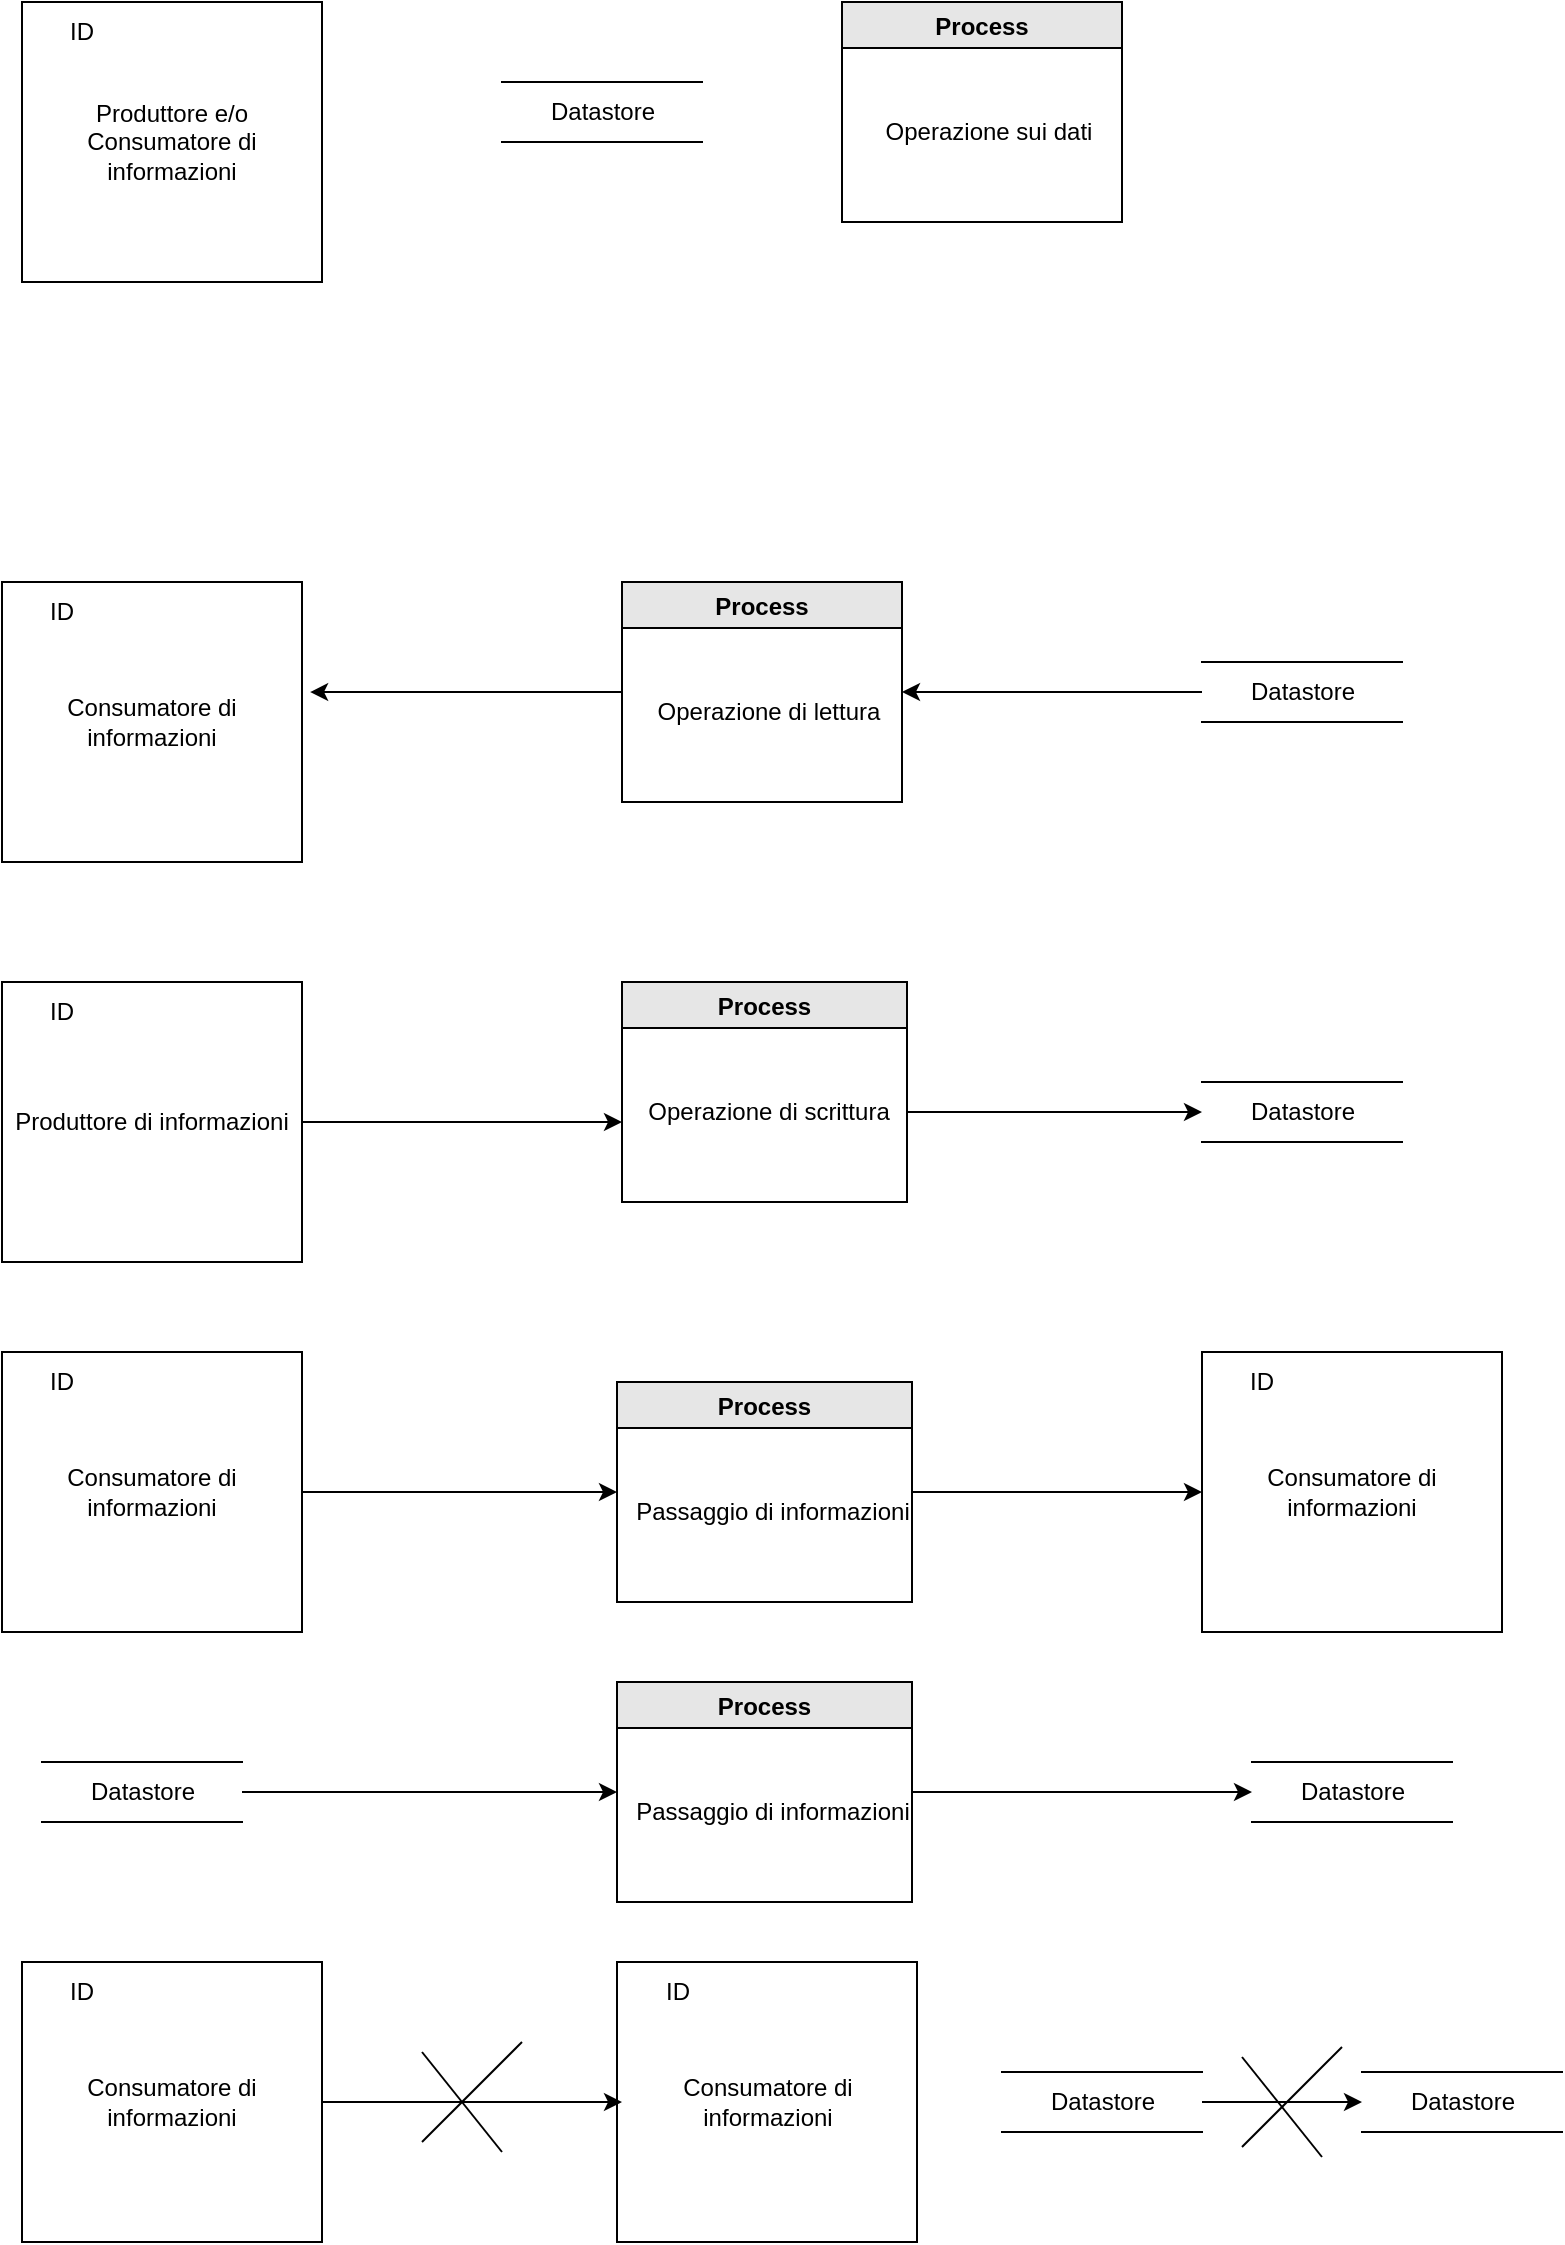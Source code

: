 <mxfile version="17.4.0" type="device"><diagram id="ql5Kk59QJ9DEcHVxNvi2" name="Page-1"><mxGraphModel dx="1422" dy="729" grid="1" gridSize="10" guides="1" tooltips="1" connect="1" arrows="1" fold="1" page="1" pageScale="1" pageWidth="827" pageHeight="1169" math="0" shadow="0"><root><mxCell id="0"/><mxCell id="1" parent="0"/><mxCell id="EnnZCZ1k5EJQhtIXUkQg-1" value="Datastore" style="html=1;dashed=0;whitespace=wrap;shape=partialRectangle;right=0;left=0;" vertex="1" parent="1"><mxGeometry x="270" y="50" width="100" height="30" as="geometry"/></mxCell><mxCell id="EnnZCZ1k5EJQhtIXUkQg-2" value="Process" style="swimlane;fillColor=#E6E6E6;" vertex="1" parent="1"><mxGeometry x="440" y="10" width="140" height="110" as="geometry"/></mxCell><mxCell id="EnnZCZ1k5EJQhtIXUkQg-3" value="Operazione sui dati" style="text;html=1;align=center;verticalAlign=middle;resizable=0;points=[];autosize=1;strokeColor=none;fillColor=none;" vertex="1" parent="EnnZCZ1k5EJQhtIXUkQg-2"><mxGeometry x="12.5" y="55" width="120" height="20" as="geometry"/></mxCell><mxCell id="EnnZCZ1k5EJQhtIXUkQg-4" value="" style="group" vertex="1" connectable="0" parent="1"><mxGeometry x="30" y="10" width="150" height="140" as="geometry"/></mxCell><mxCell id="EnnZCZ1k5EJQhtIXUkQg-5" value="Produttore e/o Consumatore di informazioni" style="rounded=0;whiteSpace=wrap;html=1;fillColor=none;" vertex="1" parent="EnnZCZ1k5EJQhtIXUkQg-4"><mxGeometry width="150" height="140" as="geometry"/></mxCell><mxCell id="EnnZCZ1k5EJQhtIXUkQg-6" value="ID" style="text;html=1;strokeColor=none;fillColor=none;align=center;verticalAlign=middle;whiteSpace=wrap;rounded=0;" vertex="1" parent="EnnZCZ1k5EJQhtIXUkQg-4"><mxGeometry width="60" height="30" as="geometry"/></mxCell><mxCell id="EnnZCZ1k5EJQhtIXUkQg-7" value="" style="group" vertex="1" connectable="0" parent="1"><mxGeometry x="20" y="300" width="150" height="140" as="geometry"/></mxCell><mxCell id="EnnZCZ1k5EJQhtIXUkQg-8" value="Consumatore di informazioni" style="rounded=0;whiteSpace=wrap;html=1;fillColor=none;" vertex="1" parent="EnnZCZ1k5EJQhtIXUkQg-7"><mxGeometry width="150" height="140" as="geometry"/></mxCell><mxCell id="EnnZCZ1k5EJQhtIXUkQg-9" value="ID" style="text;html=1;strokeColor=none;fillColor=none;align=center;verticalAlign=middle;whiteSpace=wrap;rounded=0;" vertex="1" parent="EnnZCZ1k5EJQhtIXUkQg-7"><mxGeometry width="60" height="30" as="geometry"/></mxCell><mxCell id="EnnZCZ1k5EJQhtIXUkQg-15" style="edgeStyle=orthogonalEdgeStyle;rounded=0;orthogonalLoop=1;jettySize=auto;html=1;entryX=1.027;entryY=0.393;entryDx=0;entryDy=0;entryPerimeter=0;" edge="1" parent="1" source="EnnZCZ1k5EJQhtIXUkQg-11" target="EnnZCZ1k5EJQhtIXUkQg-8"><mxGeometry relative="1" as="geometry"/></mxCell><mxCell id="EnnZCZ1k5EJQhtIXUkQg-11" value="Process" style="swimlane;fillColor=#E6E6E6;" vertex="1" parent="1"><mxGeometry x="330" y="300" width="140" height="110" as="geometry"/></mxCell><mxCell id="EnnZCZ1k5EJQhtIXUkQg-12" value="Operazione di lettura" style="text;html=1;align=center;verticalAlign=middle;resizable=0;points=[];autosize=1;strokeColor=none;fillColor=none;" vertex="1" parent="EnnZCZ1k5EJQhtIXUkQg-11"><mxGeometry x="7.5" y="55" width="130" height="20" as="geometry"/></mxCell><mxCell id="EnnZCZ1k5EJQhtIXUkQg-14" style="edgeStyle=orthogonalEdgeStyle;rounded=0;orthogonalLoop=1;jettySize=auto;html=1;entryX=1;entryY=0.5;entryDx=0;entryDy=0;" edge="1" parent="1" source="EnnZCZ1k5EJQhtIXUkQg-13" target="EnnZCZ1k5EJQhtIXUkQg-11"><mxGeometry relative="1" as="geometry"/></mxCell><mxCell id="EnnZCZ1k5EJQhtIXUkQg-13" value="Datastore" style="html=1;dashed=0;whitespace=wrap;shape=partialRectangle;right=0;left=0;" vertex="1" parent="1"><mxGeometry x="620" y="340" width="100" height="30" as="geometry"/></mxCell><mxCell id="EnnZCZ1k5EJQhtIXUkQg-16" value="" style="group" vertex="1" connectable="0" parent="1"><mxGeometry x="20" y="500" width="150" height="140" as="geometry"/></mxCell><mxCell id="EnnZCZ1k5EJQhtIXUkQg-17" value="Produttore di informazioni" style="rounded=0;whiteSpace=wrap;html=1;fillColor=none;" vertex="1" parent="EnnZCZ1k5EJQhtIXUkQg-16"><mxGeometry width="150" height="140" as="geometry"/></mxCell><mxCell id="EnnZCZ1k5EJQhtIXUkQg-18" value="ID" style="text;html=1;strokeColor=none;fillColor=none;align=center;verticalAlign=middle;whiteSpace=wrap;rounded=0;" vertex="1" parent="EnnZCZ1k5EJQhtIXUkQg-16"><mxGeometry width="60" height="30" as="geometry"/></mxCell><mxCell id="EnnZCZ1k5EJQhtIXUkQg-20" value="Process" style="swimlane;fillColor=#E6E6E6;" vertex="1" parent="1"><mxGeometry x="330" y="500" width="142.5" height="110" as="geometry"/></mxCell><mxCell id="EnnZCZ1k5EJQhtIXUkQg-21" value="Operazione di scrittura" style="text;html=1;align=center;verticalAlign=middle;resizable=0;points=[];autosize=1;strokeColor=none;fillColor=none;" vertex="1" parent="EnnZCZ1k5EJQhtIXUkQg-20"><mxGeometry x="2.5" y="55" width="140" height="20" as="geometry"/></mxCell><mxCell id="EnnZCZ1k5EJQhtIXUkQg-23" value="Datastore" style="html=1;dashed=0;whitespace=wrap;shape=partialRectangle;right=0;left=0;" vertex="1" parent="1"><mxGeometry x="620" y="550" width="100" height="30" as="geometry"/></mxCell><mxCell id="EnnZCZ1k5EJQhtIXUkQg-24" style="edgeStyle=orthogonalEdgeStyle;rounded=0;orthogonalLoop=1;jettySize=auto;html=1;exitX=1;exitY=0.5;exitDx=0;exitDy=0;" edge="1" parent="1" source="EnnZCZ1k5EJQhtIXUkQg-17"><mxGeometry relative="1" as="geometry"><mxPoint x="330" y="570" as="targetPoint"/></mxGeometry></mxCell><mxCell id="EnnZCZ1k5EJQhtIXUkQg-25" style="edgeStyle=orthogonalEdgeStyle;rounded=0;orthogonalLoop=1;jettySize=auto;html=1;entryX=0;entryY=0.5;entryDx=0;entryDy=0;" edge="1" parent="1" source="EnnZCZ1k5EJQhtIXUkQg-21" target="EnnZCZ1k5EJQhtIXUkQg-23"><mxGeometry relative="1" as="geometry"/></mxCell><mxCell id="EnnZCZ1k5EJQhtIXUkQg-26" value="" style="group" vertex="1" connectable="0" parent="1"><mxGeometry x="20" y="685" width="150" height="140" as="geometry"/></mxCell><mxCell id="EnnZCZ1k5EJQhtIXUkQg-27" value="Consumatore di informazioni" style="rounded=0;whiteSpace=wrap;html=1;fillColor=none;" vertex="1" parent="EnnZCZ1k5EJQhtIXUkQg-26"><mxGeometry width="150" height="140" as="geometry"/></mxCell><mxCell id="EnnZCZ1k5EJQhtIXUkQg-28" value="ID" style="text;html=1;strokeColor=none;fillColor=none;align=center;verticalAlign=middle;whiteSpace=wrap;rounded=0;" vertex="1" parent="EnnZCZ1k5EJQhtIXUkQg-26"><mxGeometry width="60" height="30" as="geometry"/></mxCell><mxCell id="EnnZCZ1k5EJQhtIXUkQg-29" value="" style="group" vertex="1" connectable="0" parent="1"><mxGeometry x="620" y="685" width="150" height="140" as="geometry"/></mxCell><mxCell id="EnnZCZ1k5EJQhtIXUkQg-30" value="Consumatore di informazioni" style="rounded=0;whiteSpace=wrap;html=1;fillColor=none;" vertex="1" parent="EnnZCZ1k5EJQhtIXUkQg-29"><mxGeometry width="150" height="140" as="geometry"/></mxCell><mxCell id="EnnZCZ1k5EJQhtIXUkQg-31" value="ID" style="text;html=1;strokeColor=none;fillColor=none;align=center;verticalAlign=middle;whiteSpace=wrap;rounded=0;" vertex="1" parent="EnnZCZ1k5EJQhtIXUkQg-29"><mxGeometry width="60" height="30" as="geometry"/></mxCell><mxCell id="EnnZCZ1k5EJQhtIXUkQg-36" style="edgeStyle=orthogonalEdgeStyle;rounded=0;orthogonalLoop=1;jettySize=auto;html=1;exitX=1;exitY=0.5;exitDx=0;exitDy=0;" edge="1" parent="1" source="EnnZCZ1k5EJQhtIXUkQg-32" target="EnnZCZ1k5EJQhtIXUkQg-30"><mxGeometry relative="1" as="geometry"/></mxCell><mxCell id="EnnZCZ1k5EJQhtIXUkQg-32" value="Process" style="swimlane;fillColor=#E6E6E6;" vertex="1" parent="1"><mxGeometry x="327.5" y="700" width="147.5" height="110" as="geometry"/></mxCell><mxCell id="EnnZCZ1k5EJQhtIXUkQg-33" value="Passaggio di informazioni" style="text;html=1;align=center;verticalAlign=middle;resizable=0;points=[];autosize=1;strokeColor=none;fillColor=none;" vertex="1" parent="EnnZCZ1k5EJQhtIXUkQg-32"><mxGeometry x="2.5" y="55" width="150" height="20" as="geometry"/></mxCell><mxCell id="EnnZCZ1k5EJQhtIXUkQg-35" style="edgeStyle=orthogonalEdgeStyle;rounded=0;orthogonalLoop=1;jettySize=auto;html=1;exitX=1;exitY=0.5;exitDx=0;exitDy=0;entryX=0;entryY=0.5;entryDx=0;entryDy=0;" edge="1" parent="1" source="EnnZCZ1k5EJQhtIXUkQg-27" target="EnnZCZ1k5EJQhtIXUkQg-32"><mxGeometry relative="1" as="geometry"><mxPoint x="310" y="760" as="targetPoint"/></mxGeometry></mxCell><mxCell id="EnnZCZ1k5EJQhtIXUkQg-41" style="edgeStyle=orthogonalEdgeStyle;rounded=0;orthogonalLoop=1;jettySize=auto;html=1;exitX=1;exitY=0.5;exitDx=0;exitDy=0;entryX=0;entryY=0.5;entryDx=0;entryDy=0;" edge="1" parent="1" source="EnnZCZ1k5EJQhtIXUkQg-37" target="EnnZCZ1k5EJQhtIXUkQg-38"><mxGeometry relative="1" as="geometry"/></mxCell><mxCell id="EnnZCZ1k5EJQhtIXUkQg-37" value="Datastore" style="html=1;dashed=0;whitespace=wrap;shape=partialRectangle;right=0;left=0;" vertex="1" parent="1"><mxGeometry x="40" y="890" width="100" height="30" as="geometry"/></mxCell><mxCell id="EnnZCZ1k5EJQhtIXUkQg-42" style="edgeStyle=orthogonalEdgeStyle;rounded=0;orthogonalLoop=1;jettySize=auto;html=1;" edge="1" parent="1" source="EnnZCZ1k5EJQhtIXUkQg-38" target="EnnZCZ1k5EJQhtIXUkQg-40"><mxGeometry relative="1" as="geometry"/></mxCell><mxCell id="EnnZCZ1k5EJQhtIXUkQg-38" value="Process" style="swimlane;fillColor=#E6E6E6;" vertex="1" parent="1"><mxGeometry x="327.5" y="850" width="147.5" height="110" as="geometry"/></mxCell><mxCell id="EnnZCZ1k5EJQhtIXUkQg-39" value="Passaggio di informazioni" style="text;html=1;align=center;verticalAlign=middle;resizable=0;points=[];autosize=1;strokeColor=none;fillColor=none;" vertex="1" parent="EnnZCZ1k5EJQhtIXUkQg-38"><mxGeometry x="2.5" y="55" width="150" height="20" as="geometry"/></mxCell><mxCell id="EnnZCZ1k5EJQhtIXUkQg-40" value="Datastore" style="html=1;dashed=0;whitespace=wrap;shape=partialRectangle;right=0;left=0;" vertex="1" parent="1"><mxGeometry x="645" y="890" width="100" height="30" as="geometry"/></mxCell><mxCell id="EnnZCZ1k5EJQhtIXUkQg-43" value="" style="group" vertex="1" connectable="0" parent="1"><mxGeometry x="30" y="990" width="150" height="140" as="geometry"/></mxCell><mxCell id="EnnZCZ1k5EJQhtIXUkQg-44" value="Consumatore di informazioni" style="rounded=0;whiteSpace=wrap;html=1;fillColor=none;" vertex="1" parent="EnnZCZ1k5EJQhtIXUkQg-43"><mxGeometry width="150" height="140" as="geometry"/></mxCell><mxCell id="EnnZCZ1k5EJQhtIXUkQg-45" value="ID" style="text;html=1;strokeColor=none;fillColor=none;align=center;verticalAlign=middle;whiteSpace=wrap;rounded=0;" vertex="1" parent="EnnZCZ1k5EJQhtIXUkQg-43"><mxGeometry width="60" height="30" as="geometry"/></mxCell><mxCell id="EnnZCZ1k5EJQhtIXUkQg-46" value="" style="group" vertex="1" connectable="0" parent="1"><mxGeometry x="327.5" y="990" width="150" height="140" as="geometry"/></mxCell><mxCell id="EnnZCZ1k5EJQhtIXUkQg-47" value="Consumatore di informazioni" style="rounded=0;whiteSpace=wrap;html=1;fillColor=none;" vertex="1" parent="EnnZCZ1k5EJQhtIXUkQg-46"><mxGeometry width="150" height="140" as="geometry"/></mxCell><mxCell id="EnnZCZ1k5EJQhtIXUkQg-48" value="ID" style="text;html=1;strokeColor=none;fillColor=none;align=center;verticalAlign=middle;whiteSpace=wrap;rounded=0;" vertex="1" parent="EnnZCZ1k5EJQhtIXUkQg-46"><mxGeometry width="60" height="30" as="geometry"/></mxCell><mxCell id="EnnZCZ1k5EJQhtIXUkQg-49" style="edgeStyle=orthogonalEdgeStyle;rounded=0;orthogonalLoop=1;jettySize=auto;html=1;exitX=1;exitY=0.5;exitDx=0;exitDy=0;" edge="1" parent="1" source="EnnZCZ1k5EJQhtIXUkQg-44"><mxGeometry relative="1" as="geometry"><mxPoint x="330" y="1060" as="targetPoint"/></mxGeometry></mxCell><mxCell id="EnnZCZ1k5EJQhtIXUkQg-50" value="" style="endArrow=none;html=1;rounded=0;" edge="1" parent="1"><mxGeometry width="50" height="50" relative="1" as="geometry"><mxPoint x="230" y="1080" as="sourcePoint"/><mxPoint x="280" y="1030" as="targetPoint"/></mxGeometry></mxCell><mxCell id="EnnZCZ1k5EJQhtIXUkQg-54" value="" style="endArrow=none;html=1;rounded=0;" edge="1" parent="1"><mxGeometry width="50" height="50" relative="1" as="geometry"><mxPoint x="270" y="1085" as="sourcePoint"/><mxPoint x="230" y="1035" as="targetPoint"/></mxGeometry></mxCell><mxCell id="EnnZCZ1k5EJQhtIXUkQg-57" style="edgeStyle=orthogonalEdgeStyle;rounded=0;orthogonalLoop=1;jettySize=auto;html=1;entryX=0;entryY=0.5;entryDx=0;entryDy=0;" edge="1" parent="1" source="EnnZCZ1k5EJQhtIXUkQg-55" target="EnnZCZ1k5EJQhtIXUkQg-56"><mxGeometry relative="1" as="geometry"/></mxCell><mxCell id="EnnZCZ1k5EJQhtIXUkQg-55" value="Datastore" style="html=1;dashed=0;whitespace=wrap;shape=partialRectangle;right=0;left=0;" vertex="1" parent="1"><mxGeometry x="520" y="1045" width="100" height="30" as="geometry"/></mxCell><mxCell id="EnnZCZ1k5EJQhtIXUkQg-56" value="Datastore" style="html=1;dashed=0;whitespace=wrap;shape=partialRectangle;right=0;left=0;" vertex="1" parent="1"><mxGeometry x="700" y="1045" width="100" height="30" as="geometry"/></mxCell><mxCell id="EnnZCZ1k5EJQhtIXUkQg-58" value="" style="endArrow=none;html=1;rounded=0;" edge="1" parent="1"><mxGeometry width="50" height="50" relative="1" as="geometry"><mxPoint x="640" y="1082.5" as="sourcePoint"/><mxPoint x="690" y="1032.5" as="targetPoint"/></mxGeometry></mxCell><mxCell id="EnnZCZ1k5EJQhtIXUkQg-59" value="" style="endArrow=none;html=1;rounded=0;" edge="1" parent="1"><mxGeometry width="50" height="50" relative="1" as="geometry"><mxPoint x="680" y="1087.5" as="sourcePoint"/><mxPoint x="640" y="1037.5" as="targetPoint"/></mxGeometry></mxCell></root></mxGraphModel></diagram></mxfile>
